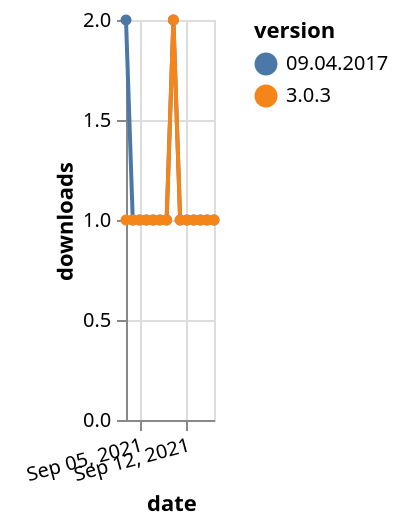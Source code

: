 {"$schema": "https://vega.github.io/schema/vega-lite/v5.json", "description": "A simple bar chart with embedded data.", "data": {"values": [{"date": "2021-09-03", "total": 492, "delta": 2, "version": "09.04.2017"}, {"date": "2021-09-04", "total": 493, "delta": 1, "version": "09.04.2017"}, {"date": "2021-09-05", "total": 494, "delta": 1, "version": "09.04.2017"}, {"date": "2021-09-06", "total": 495, "delta": 1, "version": "09.04.2017"}, {"date": "2021-09-07", "total": 496, "delta": 1, "version": "09.04.2017"}, {"date": "2021-09-08", "total": 497, "delta": 1, "version": "09.04.2017"}, {"date": "2021-09-09", "total": 498, "delta": 1, "version": "09.04.2017"}, {"date": "2021-09-10", "total": 500, "delta": 2, "version": "09.04.2017"}, {"date": "2021-09-11", "total": 501, "delta": 1, "version": "09.04.2017"}, {"date": "2021-09-12", "total": 502, "delta": 1, "version": "09.04.2017"}, {"date": "2021-09-13", "total": 503, "delta": 1, "version": "09.04.2017"}, {"date": "2021-09-14", "total": 504, "delta": 1, "version": "09.04.2017"}, {"date": "2021-09-15", "total": 505, "delta": 1, "version": "09.04.2017"}, {"date": "2021-09-16", "total": 506, "delta": 1, "version": "09.04.2017"}, {"date": "2021-09-03", "total": 242, "delta": 1, "version": "3.0.3"}, {"date": "2021-09-04", "total": 243, "delta": 1, "version": "3.0.3"}, {"date": "2021-09-05", "total": 244, "delta": 1, "version": "3.0.3"}, {"date": "2021-09-06", "total": 245, "delta": 1, "version": "3.0.3"}, {"date": "2021-09-07", "total": 246, "delta": 1, "version": "3.0.3"}, {"date": "2021-09-08", "total": 247, "delta": 1, "version": "3.0.3"}, {"date": "2021-09-09", "total": 248, "delta": 1, "version": "3.0.3"}, {"date": "2021-09-10", "total": 250, "delta": 2, "version": "3.0.3"}, {"date": "2021-09-11", "total": 251, "delta": 1, "version": "3.0.3"}, {"date": "2021-09-12", "total": 252, "delta": 1, "version": "3.0.3"}, {"date": "2021-09-13", "total": 253, "delta": 1, "version": "3.0.3"}, {"date": "2021-09-14", "total": 254, "delta": 1, "version": "3.0.3"}, {"date": "2021-09-15", "total": 255, "delta": 1, "version": "3.0.3"}, {"date": "2021-09-16", "total": 256, "delta": 1, "version": "3.0.3"}]}, "width": "container", "mark": {"type": "line", "point": {"filled": true}}, "encoding": {"x": {"field": "date", "type": "temporal", "timeUnit": "yearmonthdate", "title": "date", "axis": {"labelAngle": -15}}, "y": {"field": "delta", "type": "quantitative", "title": "downloads"}, "color": {"field": "version", "type": "nominal"}, "tooltip": {"field": "delta"}}}